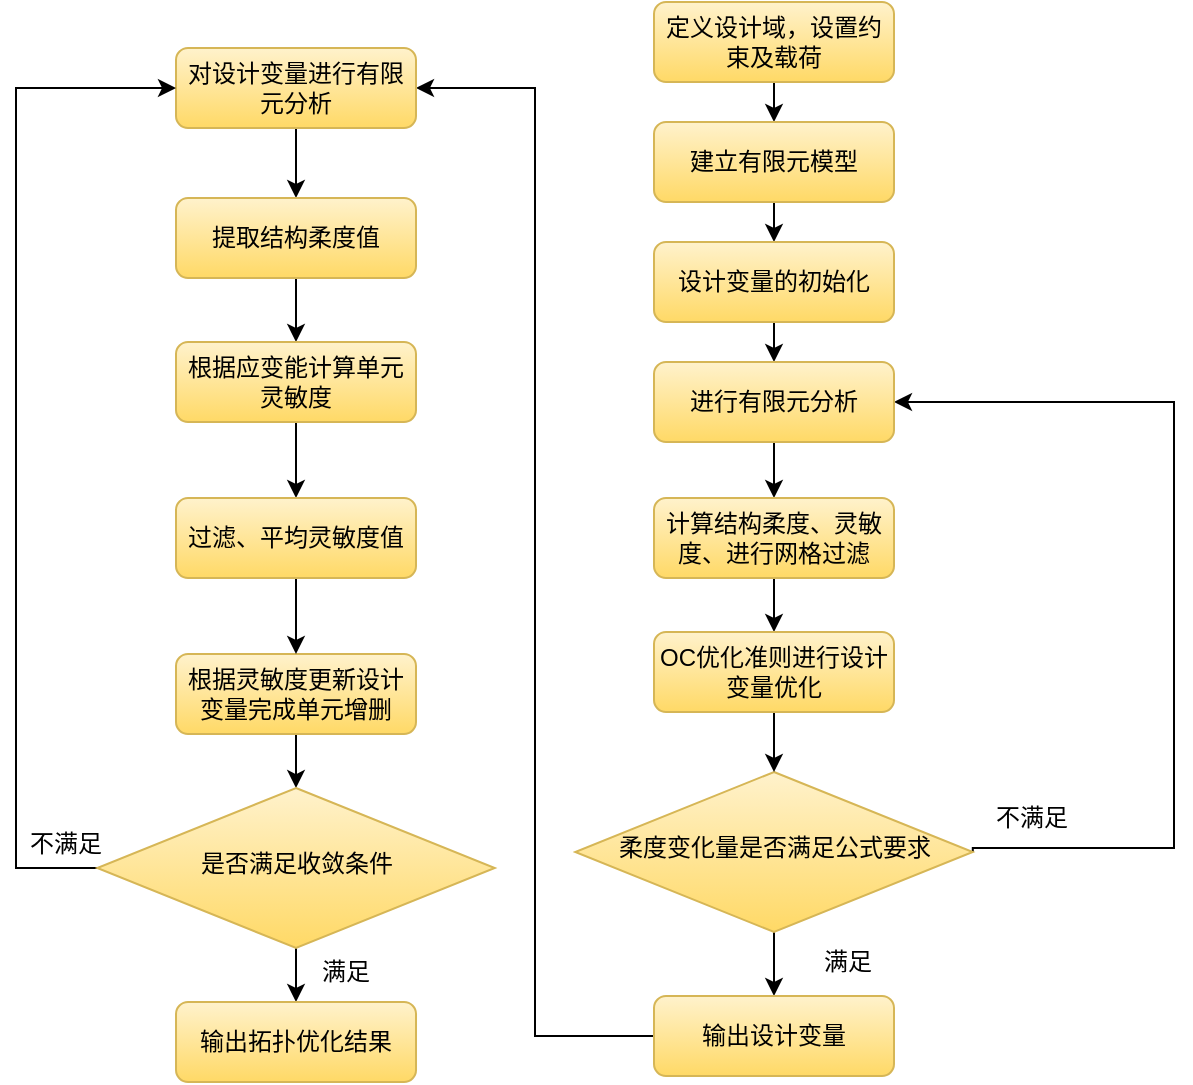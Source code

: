 <mxfile version="21.1.4" type="github" pages="2">
  <diagram id="C5RBs43oDa-KdzZeNtuy" name="Page-1">
    <mxGraphModel dx="2100" dy="1082" grid="0" gridSize="10" guides="1" tooltips="1" connect="1" arrows="1" fold="1" page="1" pageScale="1" pageWidth="827" pageHeight="1169" math="0" shadow="0">
      <root>
        <mxCell id="WIyWlLk6GJQsqaUBKTNV-0" />
        <mxCell id="WIyWlLk6GJQsqaUBKTNV-1" parent="WIyWlLk6GJQsqaUBKTNV-0" />
        <mxCell id="vmh0bnFjDrF1hgYEoPJp-18" style="edgeStyle=orthogonalEdgeStyle;rounded=0;orthogonalLoop=1;jettySize=auto;html=1;exitX=0.5;exitY=1;exitDx=0;exitDy=0;entryX=0.5;entryY=0;entryDx=0;entryDy=0;" parent="WIyWlLk6GJQsqaUBKTNV-1" source="vmh0bnFjDrF1hgYEoPJp-19" target="vmh0bnFjDrF1hgYEoPJp-25" edge="1">
          <mxGeometry relative="1" as="geometry" />
        </mxCell>
        <mxCell id="vmh0bnFjDrF1hgYEoPJp-19" value="定义设计域，设置约束及载荷" style="rounded=1;whiteSpace=wrap;html=1;fontSize=12;glass=0;strokeWidth=1;shadow=0;fillColor=#fff2cc;strokeColor=#d6b656;gradientColor=#ffd966;" parent="WIyWlLk6GJQsqaUBKTNV-1" vertex="1">
          <mxGeometry x="352" y="28" width="120" height="40" as="geometry" />
        </mxCell>
        <mxCell id="vmh0bnFjDrF1hgYEoPJp-20" style="edgeStyle=orthogonalEdgeStyle;rounded=0;orthogonalLoop=1;jettySize=auto;html=1;entryX=1;entryY=0.5;entryDx=0;entryDy=0;exitX=1;exitY=0.5;exitDx=0;exitDy=0;" parent="WIyWlLk6GJQsqaUBKTNV-1" source="vmh0bnFjDrF1hgYEoPJp-22" target="vmh0bnFjDrF1hgYEoPJp-29" edge="1">
          <mxGeometry relative="1" as="geometry">
            <Array as="points">
              <mxPoint x="612" y="451" />
              <mxPoint x="612" y="228" />
            </Array>
          </mxGeometry>
        </mxCell>
        <mxCell id="vmh0bnFjDrF1hgYEoPJp-21" style="edgeStyle=orthogonalEdgeStyle;rounded=0;orthogonalLoop=1;jettySize=auto;html=1;exitX=0.5;exitY=1;exitDx=0;exitDy=0;entryX=0.5;entryY=0;entryDx=0;entryDy=0;" parent="WIyWlLk6GJQsqaUBKTNV-1" source="vmh0bnFjDrF1hgYEoPJp-22" target="vmh0bnFjDrF1hgYEoPJp-23" edge="1">
          <mxGeometry relative="1" as="geometry" />
        </mxCell>
        <mxCell id="vmh0bnFjDrF1hgYEoPJp-22" value="柔度变化量是否满足公式要求" style="rhombus;whiteSpace=wrap;html=1;shadow=0;fontFamily=Helvetica;fontSize=12;align=center;strokeWidth=1;spacing=6;spacingTop=-4;fillColor=#fff2cc;gradientColor=#ffd966;strokeColor=#d6b656;" parent="WIyWlLk6GJQsqaUBKTNV-1" vertex="1">
          <mxGeometry x="312.63" y="413" width="198.75" height="80" as="geometry" />
        </mxCell>
        <mxCell id="vmh0bnFjDrF1hgYEoPJp-39" style="edgeStyle=orthogonalEdgeStyle;rounded=0;orthogonalLoop=1;jettySize=auto;html=1;entryX=1;entryY=0.5;entryDx=0;entryDy=0;" parent="WIyWlLk6GJQsqaUBKTNV-1" source="vmh0bnFjDrF1hgYEoPJp-23" target="vmh0bnFjDrF1hgYEoPJp-38" edge="1">
          <mxGeometry relative="1" as="geometry" />
        </mxCell>
        <mxCell id="vmh0bnFjDrF1hgYEoPJp-23" value="输出设计变量" style="rounded=1;whiteSpace=wrap;html=1;fontSize=12;glass=0;strokeWidth=1;shadow=0;fillColor=#fff2cc;gradientColor=#ffd966;strokeColor=#d6b656;" parent="WIyWlLk6GJQsqaUBKTNV-1" vertex="1">
          <mxGeometry x="352" y="525" width="120" height="40" as="geometry" />
        </mxCell>
        <mxCell id="vmh0bnFjDrF1hgYEoPJp-24" style="edgeStyle=orthogonalEdgeStyle;rounded=0;orthogonalLoop=1;jettySize=auto;html=1;exitX=0.5;exitY=1;exitDx=0;exitDy=0;entryX=0.5;entryY=0;entryDx=0;entryDy=0;" parent="WIyWlLk6GJQsqaUBKTNV-1" source="vmh0bnFjDrF1hgYEoPJp-25" target="vmh0bnFjDrF1hgYEoPJp-27" edge="1">
          <mxGeometry relative="1" as="geometry" />
        </mxCell>
        <mxCell id="vmh0bnFjDrF1hgYEoPJp-25" value="建立有限元模型" style="rounded=1;whiteSpace=wrap;html=1;fontSize=12;glass=0;strokeWidth=1;shadow=0;fillColor=#fff2cc;gradientColor=#ffd966;strokeColor=#d6b656;" parent="WIyWlLk6GJQsqaUBKTNV-1" vertex="1">
          <mxGeometry x="352" y="88" width="120" height="40" as="geometry" />
        </mxCell>
        <mxCell id="vmh0bnFjDrF1hgYEoPJp-26" style="edgeStyle=orthogonalEdgeStyle;rounded=0;orthogonalLoop=1;jettySize=auto;html=1;exitX=0.5;exitY=1;exitDx=0;exitDy=0;entryX=0.5;entryY=0;entryDx=0;entryDy=0;" parent="WIyWlLk6GJQsqaUBKTNV-1" source="vmh0bnFjDrF1hgYEoPJp-27" target="vmh0bnFjDrF1hgYEoPJp-29" edge="1">
          <mxGeometry relative="1" as="geometry" />
        </mxCell>
        <mxCell id="vmh0bnFjDrF1hgYEoPJp-27" value="设计变量的初始化" style="rounded=1;whiteSpace=wrap;html=1;fontSize=12;glass=0;strokeWidth=1;shadow=0;fillColor=#fff2cc;gradientColor=#ffd966;strokeColor=#d6b656;" parent="WIyWlLk6GJQsqaUBKTNV-1" vertex="1">
          <mxGeometry x="352" y="148" width="120" height="40" as="geometry" />
        </mxCell>
        <mxCell id="vmh0bnFjDrF1hgYEoPJp-28" style="edgeStyle=orthogonalEdgeStyle;rounded=0;orthogonalLoop=1;jettySize=auto;html=1;exitX=0.5;exitY=1;exitDx=0;exitDy=0;" parent="WIyWlLk6GJQsqaUBKTNV-1" source="vmh0bnFjDrF1hgYEoPJp-29" target="vmh0bnFjDrF1hgYEoPJp-31" edge="1">
          <mxGeometry relative="1" as="geometry" />
        </mxCell>
        <mxCell id="vmh0bnFjDrF1hgYEoPJp-29" value="进行有限元分析" style="rounded=1;whiteSpace=wrap;html=1;fontSize=12;glass=0;strokeWidth=1;shadow=0;fillColor=#fff2cc;gradientColor=#ffd966;strokeColor=#d6b656;" parent="WIyWlLk6GJQsqaUBKTNV-1" vertex="1">
          <mxGeometry x="352" y="208" width="120" height="40" as="geometry" />
        </mxCell>
        <mxCell id="vmh0bnFjDrF1hgYEoPJp-30" style="edgeStyle=orthogonalEdgeStyle;rounded=0;orthogonalLoop=1;jettySize=auto;html=1;exitX=0.5;exitY=1;exitDx=0;exitDy=0;" parent="WIyWlLk6GJQsqaUBKTNV-1" source="vmh0bnFjDrF1hgYEoPJp-31" edge="1">
          <mxGeometry relative="1" as="geometry">
            <mxPoint x="412" y="343" as="targetPoint" />
          </mxGeometry>
        </mxCell>
        <mxCell id="vmh0bnFjDrF1hgYEoPJp-31" value="计算结构柔度、灵敏度、进行网格过滤" style="rounded=1;whiteSpace=wrap;html=1;fontSize=12;glass=0;strokeWidth=1;shadow=0;fillColor=#fff2cc;gradientColor=#ffd966;strokeColor=#d6b656;" parent="WIyWlLk6GJQsqaUBKTNV-1" vertex="1">
          <mxGeometry x="352" y="276" width="120" height="40" as="geometry" />
        </mxCell>
        <mxCell id="vmh0bnFjDrF1hgYEoPJp-32" style="edgeStyle=orthogonalEdgeStyle;rounded=0;orthogonalLoop=1;jettySize=auto;html=1;exitX=0.5;exitY=1;exitDx=0;exitDy=0;entryX=0.5;entryY=0;entryDx=0;entryDy=0;" parent="WIyWlLk6GJQsqaUBKTNV-1" source="vmh0bnFjDrF1hgYEoPJp-33" target="vmh0bnFjDrF1hgYEoPJp-22" edge="1">
          <mxGeometry relative="1" as="geometry" />
        </mxCell>
        <mxCell id="vmh0bnFjDrF1hgYEoPJp-33" value="OC优化准则进行设计变量优化" style="rounded=1;whiteSpace=wrap;html=1;fontSize=12;glass=0;strokeWidth=1;shadow=0;fillColor=#fff2cc;gradientColor=#ffd966;strokeColor=#d6b656;" parent="WIyWlLk6GJQsqaUBKTNV-1" vertex="1">
          <mxGeometry x="352" y="343" width="120" height="40" as="geometry" />
        </mxCell>
        <mxCell id="vmh0bnFjDrF1hgYEoPJp-34" value="不满足" style="text;strokeColor=none;align=center;fillColor=none;html=1;verticalAlign=middle;whiteSpace=wrap;rounded=0;" parent="WIyWlLk6GJQsqaUBKTNV-1" vertex="1">
          <mxGeometry x="511" y="421" width="60" height="30" as="geometry" />
        </mxCell>
        <mxCell id="vmh0bnFjDrF1hgYEoPJp-35" value="满足" style="text;strokeColor=none;align=center;fillColor=none;html=1;verticalAlign=middle;whiteSpace=wrap;rounded=0;" parent="WIyWlLk6GJQsqaUBKTNV-1" vertex="1">
          <mxGeometry x="419" y="493" width="60" height="30" as="geometry" />
        </mxCell>
        <mxCell id="vmh0bnFjDrF1hgYEoPJp-42" style="edgeStyle=orthogonalEdgeStyle;rounded=0;orthogonalLoop=1;jettySize=auto;html=1;exitX=0.5;exitY=1;exitDx=0;exitDy=0;entryX=0.5;entryY=0;entryDx=0;entryDy=0;" parent="WIyWlLk6GJQsqaUBKTNV-1" source="vmh0bnFjDrF1hgYEoPJp-38" target="vmh0bnFjDrF1hgYEoPJp-41" edge="1">
          <mxGeometry relative="1" as="geometry" />
        </mxCell>
        <mxCell id="vmh0bnFjDrF1hgYEoPJp-38" value="对设计变量进行有限元分析" style="rounded=1;whiteSpace=wrap;html=1;fontSize=12;glass=0;strokeWidth=1;shadow=0;fillColor=#fff2cc;gradientColor=#ffd966;strokeColor=#d6b656;" parent="WIyWlLk6GJQsqaUBKTNV-1" vertex="1">
          <mxGeometry x="113" y="51" width="120" height="40" as="geometry" />
        </mxCell>
        <mxCell id="vmh0bnFjDrF1hgYEoPJp-47" value="" style="edgeStyle=orthogonalEdgeStyle;rounded=0;orthogonalLoop=1;jettySize=auto;html=1;" parent="WIyWlLk6GJQsqaUBKTNV-1" source="vmh0bnFjDrF1hgYEoPJp-41" target="vmh0bnFjDrF1hgYEoPJp-46" edge="1">
          <mxGeometry relative="1" as="geometry" />
        </mxCell>
        <mxCell id="vmh0bnFjDrF1hgYEoPJp-41" value="提取结构柔度值" style="rounded=1;whiteSpace=wrap;html=1;fontSize=12;glass=0;strokeWidth=1;shadow=0;fillColor=#fff2cc;gradientColor=#ffd966;strokeColor=#d6b656;" parent="WIyWlLk6GJQsqaUBKTNV-1" vertex="1">
          <mxGeometry x="113" y="126" width="120" height="40" as="geometry" />
        </mxCell>
        <mxCell id="vmh0bnFjDrF1hgYEoPJp-53" value="" style="edgeStyle=orthogonalEdgeStyle;rounded=0;orthogonalLoop=1;jettySize=auto;html=1;" parent="WIyWlLk6GJQsqaUBKTNV-1" source="vmh0bnFjDrF1hgYEoPJp-43" target="vmh0bnFjDrF1hgYEoPJp-52" edge="1">
          <mxGeometry relative="1" as="geometry" />
        </mxCell>
        <mxCell id="vmh0bnFjDrF1hgYEoPJp-43" value="根据灵敏度更新设计变量完成单元增删" style="rounded=1;whiteSpace=wrap;html=1;fontSize=12;glass=0;strokeWidth=1;shadow=0;fillColor=#fff2cc;gradientColor=#ffd966;strokeColor=#d6b656;" parent="WIyWlLk6GJQsqaUBKTNV-1" vertex="1">
          <mxGeometry x="113" y="354" width="120" height="40" as="geometry" />
        </mxCell>
        <mxCell id="vmh0bnFjDrF1hgYEoPJp-50" value="" style="edgeStyle=orthogonalEdgeStyle;rounded=0;orthogonalLoop=1;jettySize=auto;html=1;" parent="WIyWlLk6GJQsqaUBKTNV-1" source="vmh0bnFjDrF1hgYEoPJp-46" target="vmh0bnFjDrF1hgYEoPJp-48" edge="1">
          <mxGeometry relative="1" as="geometry" />
        </mxCell>
        <mxCell id="vmh0bnFjDrF1hgYEoPJp-46" value="根据应变能计算单元灵敏度" style="rounded=1;whiteSpace=wrap;html=1;fontSize=12;glass=0;strokeWidth=1;shadow=0;fillColor=#fff2cc;gradientColor=#ffd966;strokeColor=#d6b656;" parent="WIyWlLk6GJQsqaUBKTNV-1" vertex="1">
          <mxGeometry x="113" y="198" width="120" height="40" as="geometry" />
        </mxCell>
        <mxCell id="vmh0bnFjDrF1hgYEoPJp-51" value="" style="edgeStyle=orthogonalEdgeStyle;rounded=0;orthogonalLoop=1;jettySize=auto;html=1;" parent="WIyWlLk6GJQsqaUBKTNV-1" source="vmh0bnFjDrF1hgYEoPJp-48" target="vmh0bnFjDrF1hgYEoPJp-43" edge="1">
          <mxGeometry relative="1" as="geometry" />
        </mxCell>
        <mxCell id="vmh0bnFjDrF1hgYEoPJp-48" value="过滤、平均灵敏度值" style="rounded=1;whiteSpace=wrap;html=1;fontSize=12;glass=0;strokeWidth=1;shadow=0;fillColor=#fff2cc;gradientColor=#ffd966;strokeColor=#d6b656;" parent="WIyWlLk6GJQsqaUBKTNV-1" vertex="1">
          <mxGeometry x="113" y="276" width="120" height="40" as="geometry" />
        </mxCell>
        <mxCell id="vmh0bnFjDrF1hgYEoPJp-54" style="edgeStyle=orthogonalEdgeStyle;rounded=0;orthogonalLoop=1;jettySize=auto;html=1;entryX=0;entryY=0.5;entryDx=0;entryDy=0;" parent="WIyWlLk6GJQsqaUBKTNV-1" source="vmh0bnFjDrF1hgYEoPJp-52" target="vmh0bnFjDrF1hgYEoPJp-38" edge="1">
          <mxGeometry relative="1" as="geometry">
            <Array as="points">
              <mxPoint x="33" y="461" />
              <mxPoint x="33" y="71" />
            </Array>
          </mxGeometry>
        </mxCell>
        <mxCell id="vmh0bnFjDrF1hgYEoPJp-57" value="" style="edgeStyle=orthogonalEdgeStyle;rounded=0;orthogonalLoop=1;jettySize=auto;html=1;" parent="WIyWlLk6GJQsqaUBKTNV-1" source="vmh0bnFjDrF1hgYEoPJp-52" target="vmh0bnFjDrF1hgYEoPJp-56" edge="1">
          <mxGeometry relative="1" as="geometry" />
        </mxCell>
        <mxCell id="vmh0bnFjDrF1hgYEoPJp-52" value="是否满足收敛条件" style="rhombus;whiteSpace=wrap;html=1;shadow=0;fontFamily=Helvetica;fontSize=12;align=center;strokeWidth=1;spacing=6;spacingTop=-4;fillColor=#fff2cc;gradientColor=#ffd966;strokeColor=#d6b656;" parent="WIyWlLk6GJQsqaUBKTNV-1" vertex="1">
          <mxGeometry x="73.63" y="421" width="198.75" height="80" as="geometry" />
        </mxCell>
        <mxCell id="vmh0bnFjDrF1hgYEoPJp-55" value="不满足" style="text;strokeColor=none;align=center;fillColor=none;html=1;verticalAlign=middle;whiteSpace=wrap;rounded=0;" parent="WIyWlLk6GJQsqaUBKTNV-1" vertex="1">
          <mxGeometry x="28" y="434" width="60" height="30" as="geometry" />
        </mxCell>
        <mxCell id="vmh0bnFjDrF1hgYEoPJp-56" value="输出拓扑优化结果" style="rounded=1;whiteSpace=wrap;html=1;fontSize=12;glass=0;strokeWidth=1;shadow=0;fillColor=#fff2cc;gradientColor=#ffd966;strokeColor=#d6b656;" parent="WIyWlLk6GJQsqaUBKTNV-1" vertex="1">
          <mxGeometry x="113.01" y="528" width="120" height="40" as="geometry" />
        </mxCell>
        <mxCell id="vmh0bnFjDrF1hgYEoPJp-58" value="满足" style="text;strokeColor=none;align=center;fillColor=none;html=1;verticalAlign=middle;whiteSpace=wrap;rounded=0;" parent="WIyWlLk6GJQsqaUBKTNV-1" vertex="1">
          <mxGeometry x="168" y="498" width="60" height="30" as="geometry" />
        </mxCell>
      </root>
    </mxGraphModel>
  </diagram>
  <diagram id="49NRfRL3p3wWFCY82gsV" name="第 2 页">
    <mxGraphModel dx="1050" dy="541" grid="0" gridSize="10" guides="1" tooltips="1" connect="1" arrows="1" fold="1" page="1" pageScale="1" pageWidth="827" pageHeight="1169" math="0" shadow="0">
      <root>
        <mxCell id="0" />
        <mxCell id="1" parent="0" />
      </root>
    </mxGraphModel>
  </diagram>
</mxfile>
